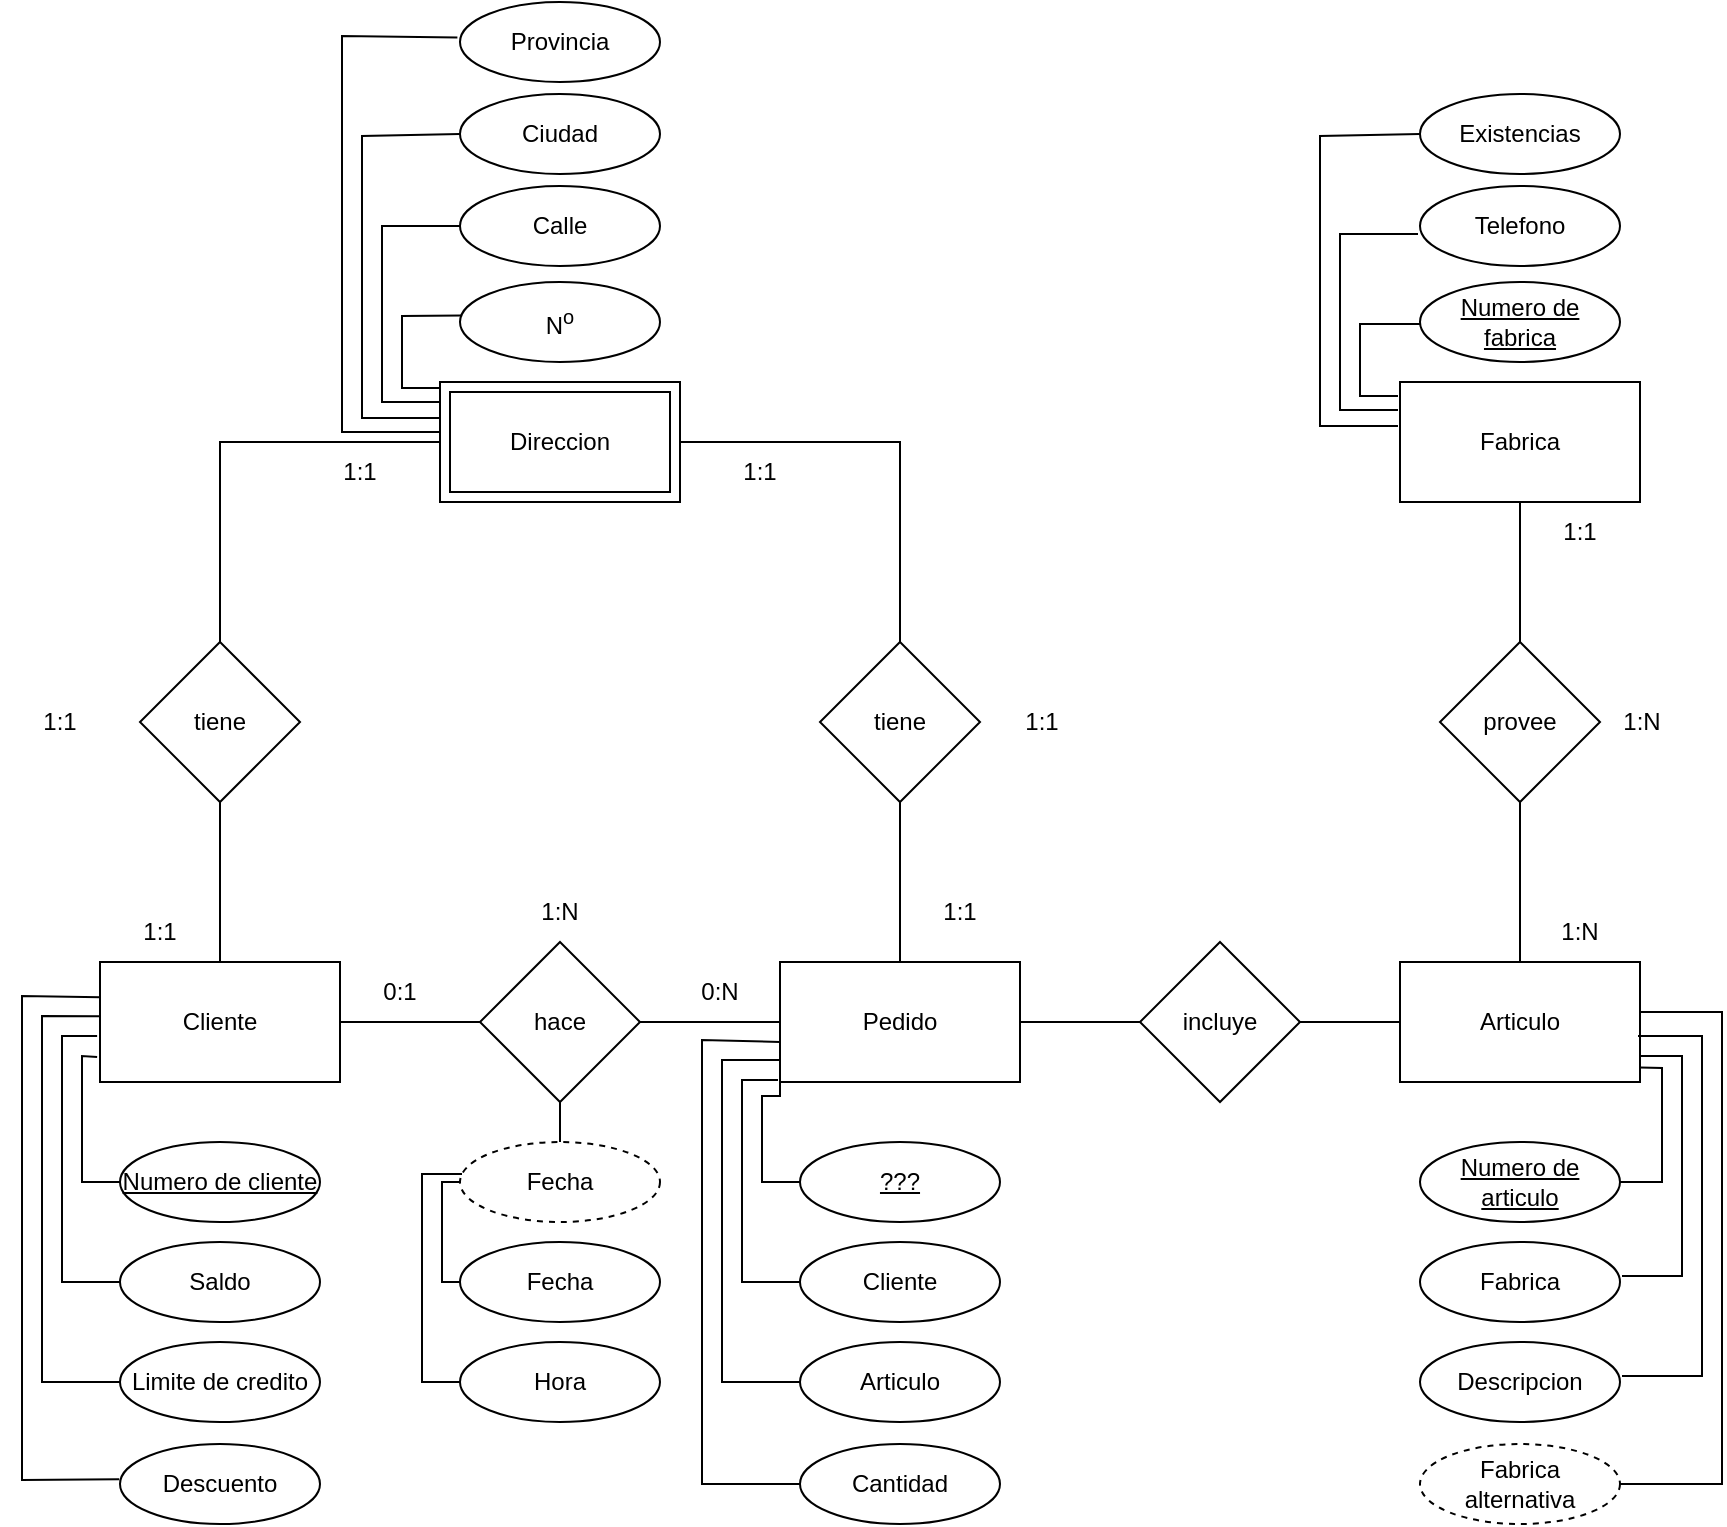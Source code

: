 <mxfile version="21.8.2" type="github">
  <diagram name="Página-1" id="89lUnM1CVFKgz8XGrqw-">
    <mxGraphModel dx="910" dy="1144" grid="1" gridSize="10" guides="1" tooltips="1" connect="1" arrows="1" fold="1" page="1" pageScale="1" pageWidth="1169" pageHeight="827" math="0" shadow="0">
      <root>
        <mxCell id="0" />
        <mxCell id="1" parent="0" />
        <mxCell id="3N2Si7GXqS0H-kLlzUNv-1" value="Articulo" style="rounded=0;whiteSpace=wrap;html=1;" vertex="1" parent="1">
          <mxGeometry x="729" y="483" width="120" height="60" as="geometry" />
        </mxCell>
        <mxCell id="3N2Si7GXqS0H-kLlzUNv-2" value="Cliente" style="rounded=0;whiteSpace=wrap;html=1;" vertex="1" parent="1">
          <mxGeometry x="79" y="483" width="120" height="60" as="geometry" />
        </mxCell>
        <mxCell id="3N2Si7GXqS0H-kLlzUNv-3" value="Pedido" style="rounded=0;whiteSpace=wrap;html=1;" vertex="1" parent="1">
          <mxGeometry x="419" y="483" width="120" height="60" as="geometry" />
        </mxCell>
        <mxCell id="3N2Si7GXqS0H-kLlzUNv-4" value="Fabrica" style="rounded=0;whiteSpace=wrap;html=1;" vertex="1" parent="1">
          <mxGeometry x="729" y="193" width="120" height="60" as="geometry" />
        </mxCell>
        <mxCell id="3N2Si7GXqS0H-kLlzUNv-6" value="hace" style="rhombus;whiteSpace=wrap;html=1;" vertex="1" parent="1">
          <mxGeometry x="269" y="473" width="80" height="80" as="geometry" />
        </mxCell>
        <mxCell id="3N2Si7GXqS0H-kLlzUNv-7" value="incluye" style="rhombus;whiteSpace=wrap;html=1;" vertex="1" parent="1">
          <mxGeometry x="599" y="473" width="80" height="80" as="geometry" />
        </mxCell>
        <mxCell id="3N2Si7GXqS0H-kLlzUNv-8" value="tiene" style="rhombus;whiteSpace=wrap;html=1;" vertex="1" parent="1">
          <mxGeometry x="99" y="323" width="80" height="80" as="geometry" />
        </mxCell>
        <mxCell id="3N2Si7GXqS0H-kLlzUNv-9" value="tiene" style="rhombus;whiteSpace=wrap;html=1;" vertex="1" parent="1">
          <mxGeometry x="439" y="323" width="80" height="80" as="geometry" />
        </mxCell>
        <mxCell id="3N2Si7GXqS0H-kLlzUNv-10" value="provee" style="rhombus;whiteSpace=wrap;html=1;" vertex="1" parent="1">
          <mxGeometry x="749" y="323" width="80" height="80" as="geometry" />
        </mxCell>
        <mxCell id="3N2Si7GXqS0H-kLlzUNv-11" value="" style="endArrow=none;html=1;rounded=0;entryX=1;entryY=0.5;entryDx=0;entryDy=0;" edge="1" parent="1" source="3N2Si7GXqS0H-kLlzUNv-6" target="3N2Si7GXqS0H-kLlzUNv-2">
          <mxGeometry width="50" height="50" relative="1" as="geometry">
            <mxPoint x="499" y="423" as="sourcePoint" />
            <mxPoint x="549" y="373" as="targetPoint" />
          </mxGeometry>
        </mxCell>
        <mxCell id="3N2Si7GXqS0H-kLlzUNv-12" value="" style="endArrow=none;html=1;rounded=0;entryX=0;entryY=0.5;entryDx=0;entryDy=0;exitX=1;exitY=0.5;exitDx=0;exitDy=0;" edge="1" parent="1" source="3N2Si7GXqS0H-kLlzUNv-6" target="3N2Si7GXqS0H-kLlzUNv-3">
          <mxGeometry width="50" height="50" relative="1" as="geometry">
            <mxPoint x="279" y="523" as="sourcePoint" />
            <mxPoint x="209" y="523" as="targetPoint" />
          </mxGeometry>
        </mxCell>
        <mxCell id="3N2Si7GXqS0H-kLlzUNv-13" value="" style="endArrow=none;html=1;rounded=0;entryX=0.5;entryY=0;entryDx=0;entryDy=0;exitX=0.5;exitY=1;exitDx=0;exitDy=0;" edge="1" parent="1" source="3N2Si7GXqS0H-kLlzUNv-8" target="3N2Si7GXqS0H-kLlzUNv-2">
          <mxGeometry width="50" height="50" relative="1" as="geometry">
            <mxPoint x="359" y="523" as="sourcePoint" />
            <mxPoint x="429" y="523" as="targetPoint" />
          </mxGeometry>
        </mxCell>
        <mxCell id="3N2Si7GXqS0H-kLlzUNv-14" value="" style="endArrow=none;html=1;rounded=0;entryX=0;entryY=0.5;entryDx=0;entryDy=0;exitX=0.5;exitY=0;exitDx=0;exitDy=0;" edge="1" parent="1" source="3N2Si7GXqS0H-kLlzUNv-8">
          <mxGeometry width="50" height="50" relative="1" as="geometry">
            <mxPoint x="149" y="413" as="sourcePoint" />
            <mxPoint x="249" y="223" as="targetPoint" />
            <Array as="points">
              <mxPoint x="139" y="223" />
            </Array>
          </mxGeometry>
        </mxCell>
        <mxCell id="3N2Si7GXqS0H-kLlzUNv-15" value="" style="endArrow=none;html=1;rounded=0;entryX=1;entryY=0.5;entryDx=0;entryDy=0;exitX=0.5;exitY=0;exitDx=0;exitDy=0;" edge="1" parent="1" source="3N2Si7GXqS0H-kLlzUNv-9">
          <mxGeometry width="50" height="50" relative="1" as="geometry">
            <mxPoint x="149" y="333" as="sourcePoint" />
            <mxPoint x="369" y="223" as="targetPoint" />
            <Array as="points">
              <mxPoint x="479" y="223" />
            </Array>
          </mxGeometry>
        </mxCell>
        <mxCell id="3N2Si7GXqS0H-kLlzUNv-16" value="" style="endArrow=none;html=1;rounded=0;exitX=1;exitY=0.5;exitDx=0;exitDy=0;" edge="1" parent="1" source="3N2Si7GXqS0H-kLlzUNv-3" target="3N2Si7GXqS0H-kLlzUNv-7">
          <mxGeometry width="50" height="50" relative="1" as="geometry">
            <mxPoint x="359" y="523" as="sourcePoint" />
            <mxPoint x="429" y="523" as="targetPoint" />
          </mxGeometry>
        </mxCell>
        <mxCell id="3N2Si7GXqS0H-kLlzUNv-17" value="Direccion" style="shape=ext;margin=3;double=1;whiteSpace=wrap;html=1;align=center;" vertex="1" parent="1">
          <mxGeometry x="249" y="193" width="120" height="60" as="geometry" />
        </mxCell>
        <mxCell id="3N2Si7GXqS0H-kLlzUNv-18" value="" style="endArrow=none;html=1;rounded=0;exitX=0.5;exitY=0;exitDx=0;exitDy=0;entryX=0.5;entryY=1;entryDx=0;entryDy=0;" edge="1" parent="1" source="3N2Si7GXqS0H-kLlzUNv-3" target="3N2Si7GXqS0H-kLlzUNv-9">
          <mxGeometry width="50" height="50" relative="1" as="geometry">
            <mxPoint x="549" y="523" as="sourcePoint" />
            <mxPoint x="609" y="523" as="targetPoint" />
          </mxGeometry>
        </mxCell>
        <mxCell id="3N2Si7GXqS0H-kLlzUNv-19" value="" style="endArrow=none;html=1;rounded=0;exitX=0;exitY=0.5;exitDx=0;exitDy=0;entryX=1;entryY=0.5;entryDx=0;entryDy=0;" edge="1" parent="1" source="3N2Si7GXqS0H-kLlzUNv-1" target="3N2Si7GXqS0H-kLlzUNv-7">
          <mxGeometry width="50" height="50" relative="1" as="geometry">
            <mxPoint x="489" y="493" as="sourcePoint" />
            <mxPoint x="489" y="413" as="targetPoint" />
          </mxGeometry>
        </mxCell>
        <mxCell id="3N2Si7GXqS0H-kLlzUNv-20" value="" style="endArrow=none;html=1;rounded=0;exitX=0.5;exitY=0;exitDx=0;exitDy=0;entryX=0.5;entryY=1;entryDx=0;entryDy=0;" edge="1" parent="1" source="3N2Si7GXqS0H-kLlzUNv-1" target="3N2Si7GXqS0H-kLlzUNv-10">
          <mxGeometry width="50" height="50" relative="1" as="geometry">
            <mxPoint x="739" y="523" as="sourcePoint" />
            <mxPoint x="689" y="523" as="targetPoint" />
          </mxGeometry>
        </mxCell>
        <mxCell id="3N2Si7GXqS0H-kLlzUNv-21" value="" style="endArrow=none;html=1;rounded=0;exitX=0.5;exitY=0;exitDx=0;exitDy=0;entryX=0.5;entryY=1;entryDx=0;entryDy=0;" edge="1" parent="1" source="3N2Si7GXqS0H-kLlzUNv-10" target="3N2Si7GXqS0H-kLlzUNv-4">
          <mxGeometry width="50" height="50" relative="1" as="geometry">
            <mxPoint x="799" y="493" as="sourcePoint" />
            <mxPoint x="799" y="413" as="targetPoint" />
          </mxGeometry>
        </mxCell>
        <mxCell id="3N2Si7GXqS0H-kLlzUNv-22" value="Numero de cliente" style="ellipse;whiteSpace=wrap;html=1;align=center;fontStyle=4;" vertex="1" parent="1">
          <mxGeometry x="89" y="573" width="100" height="40" as="geometry" />
        </mxCell>
        <mxCell id="3N2Si7GXqS0H-kLlzUNv-23" value="Numero de articulo" style="ellipse;whiteSpace=wrap;html=1;align=center;fontStyle=4;" vertex="1" parent="1">
          <mxGeometry x="739" y="573" width="100" height="40" as="geometry" />
        </mxCell>
        <mxCell id="3N2Si7GXqS0H-kLlzUNv-24" value="Numero de fabrica" style="ellipse;whiteSpace=wrap;html=1;align=center;fontStyle=4;" vertex="1" parent="1">
          <mxGeometry x="739" y="143" width="100" height="40" as="geometry" />
        </mxCell>
        <mxCell id="3N2Si7GXqS0H-kLlzUNv-25" value="???" style="ellipse;whiteSpace=wrap;html=1;align=center;fontStyle=4;" vertex="1" parent="1">
          <mxGeometry x="429" y="573" width="100" height="40" as="geometry" />
        </mxCell>
        <mxCell id="3N2Si7GXqS0H-kLlzUNv-26" value="Saldo" style="ellipse;whiteSpace=wrap;html=1;" vertex="1" parent="1">
          <mxGeometry x="89" y="623" width="100" height="40" as="geometry" />
        </mxCell>
        <mxCell id="3N2Si7GXqS0H-kLlzUNv-27" value="Limite de credito" style="ellipse;whiteSpace=wrap;html=1;" vertex="1" parent="1">
          <mxGeometry x="89" y="673" width="100" height="40" as="geometry" />
        </mxCell>
        <mxCell id="3N2Si7GXqS0H-kLlzUNv-28" value="Descuento" style="ellipse;whiteSpace=wrap;html=1;" vertex="1" parent="1">
          <mxGeometry x="89" y="724" width="100" height="40" as="geometry" />
        </mxCell>
        <mxCell id="3N2Si7GXqS0H-kLlzUNv-29" value="Fabrica" style="ellipse;whiteSpace=wrap;html=1;" vertex="1" parent="1">
          <mxGeometry x="739" y="623" width="100" height="40" as="geometry" />
        </mxCell>
        <mxCell id="3N2Si7GXqS0H-kLlzUNv-30" value="Descripcion" style="ellipse;whiteSpace=wrap;html=1;" vertex="1" parent="1">
          <mxGeometry x="739" y="673" width="100" height="40" as="geometry" />
        </mxCell>
        <mxCell id="3N2Si7GXqS0H-kLlzUNv-31" value="Fabrica alternativa" style="ellipse;whiteSpace=wrap;html=1;align=center;dashed=1;" vertex="1" parent="1">
          <mxGeometry x="739" y="724" width="100" height="40" as="geometry" />
        </mxCell>
        <mxCell id="3N2Si7GXqS0H-kLlzUNv-32" value="Telefono" style="ellipse;whiteSpace=wrap;html=1;" vertex="1" parent="1">
          <mxGeometry x="739" y="95" width="100" height="40" as="geometry" />
        </mxCell>
        <mxCell id="3N2Si7GXqS0H-kLlzUNv-33" value="Existencias" style="ellipse;whiteSpace=wrap;html=1;" vertex="1" parent="1">
          <mxGeometry x="739" y="49" width="100" height="40" as="geometry" />
        </mxCell>
        <mxCell id="3N2Si7GXqS0H-kLlzUNv-34" value="N&lt;sup&gt;o&lt;/sup&gt;" style="ellipse;whiteSpace=wrap;html=1;" vertex="1" parent="1">
          <mxGeometry x="259" y="143" width="100" height="40" as="geometry" />
        </mxCell>
        <mxCell id="3N2Si7GXqS0H-kLlzUNv-35" value="Calle" style="ellipse;whiteSpace=wrap;html=1;" vertex="1" parent="1">
          <mxGeometry x="259" y="95" width="100" height="40" as="geometry" />
        </mxCell>
        <mxCell id="3N2Si7GXqS0H-kLlzUNv-36" value="Ciudad" style="ellipse;whiteSpace=wrap;html=1;" vertex="1" parent="1">
          <mxGeometry x="259" y="49" width="100" height="40" as="geometry" />
        </mxCell>
        <mxCell id="3N2Si7GXqS0H-kLlzUNv-37" value="Provincia" style="ellipse;whiteSpace=wrap;html=1;" vertex="1" parent="1">
          <mxGeometry x="259" y="3" width="100" height="40" as="geometry" />
        </mxCell>
        <mxCell id="3N2Si7GXqS0H-kLlzUNv-38" value="Cliente" style="ellipse;whiteSpace=wrap;html=1;" vertex="1" parent="1">
          <mxGeometry x="429" y="623" width="100" height="40" as="geometry" />
        </mxCell>
        <mxCell id="3N2Si7GXqS0H-kLlzUNv-40" value="Articulo" style="ellipse;whiteSpace=wrap;html=1;" vertex="1" parent="1">
          <mxGeometry x="429" y="673" width="100" height="40" as="geometry" />
        </mxCell>
        <mxCell id="3N2Si7GXqS0H-kLlzUNv-41" value="Cantidad" style="ellipse;whiteSpace=wrap;html=1;" vertex="1" parent="1">
          <mxGeometry x="429" y="724" width="100" height="40" as="geometry" />
        </mxCell>
        <mxCell id="3N2Si7GXqS0H-kLlzUNv-42" value="Fecha" style="ellipse;whiteSpace=wrap;html=1;align=center;dashed=1;" vertex="1" parent="1">
          <mxGeometry x="259" y="573" width="100" height="40" as="geometry" />
        </mxCell>
        <mxCell id="3N2Si7GXqS0H-kLlzUNv-45" value="Fecha" style="ellipse;whiteSpace=wrap;html=1;" vertex="1" parent="1">
          <mxGeometry x="259" y="623" width="100" height="40" as="geometry" />
        </mxCell>
        <mxCell id="3N2Si7GXqS0H-kLlzUNv-46" value="Hora" style="ellipse;whiteSpace=wrap;html=1;" vertex="1" parent="1">
          <mxGeometry x="259" y="673" width="100" height="40" as="geometry" />
        </mxCell>
        <mxCell id="3N2Si7GXqS0H-kLlzUNv-47" value="" style="endArrow=none;html=1;rounded=0;entryX=-0.012;entryY=0.792;entryDx=0;entryDy=0;exitX=0;exitY=0.5;exitDx=0;exitDy=0;entryPerimeter=0;" edge="1" parent="1" source="3N2Si7GXqS0H-kLlzUNv-22" target="3N2Si7GXqS0H-kLlzUNv-2">
          <mxGeometry width="50" height="50" relative="1" as="geometry">
            <mxPoint x="149" y="413" as="sourcePoint" />
            <mxPoint x="149" y="493" as="targetPoint" />
            <Array as="points">
              <mxPoint x="70" y="593" />
              <mxPoint x="70" y="530" />
            </Array>
          </mxGeometry>
        </mxCell>
        <mxCell id="3N2Si7GXqS0H-kLlzUNv-48" value="" style="endArrow=none;html=1;rounded=0;entryX=-0.012;entryY=0.616;entryDx=0;entryDy=0;exitX=0;exitY=0.5;exitDx=0;exitDy=0;entryPerimeter=0;" edge="1" parent="1" source="3N2Si7GXqS0H-kLlzUNv-26" target="3N2Si7GXqS0H-kLlzUNv-2">
          <mxGeometry width="50" height="50" relative="1" as="geometry">
            <mxPoint x="99" y="603" as="sourcePoint" />
            <mxPoint x="88" y="541" as="targetPoint" />
            <Array as="points">
              <mxPoint x="60" y="643" />
              <mxPoint x="60" y="520" />
            </Array>
          </mxGeometry>
        </mxCell>
        <mxCell id="3N2Si7GXqS0H-kLlzUNv-49" value="" style="endArrow=none;html=1;rounded=0;entryX=-0.003;entryY=0.453;entryDx=0;entryDy=0;exitX=0;exitY=0.5;exitDx=0;exitDy=0;entryPerimeter=0;" edge="1" parent="1" source="3N2Si7GXqS0H-kLlzUNv-27" target="3N2Si7GXqS0H-kLlzUNv-2">
          <mxGeometry width="50" height="50" relative="1" as="geometry">
            <mxPoint x="99" y="653" as="sourcePoint" />
            <mxPoint x="88" y="530" as="targetPoint" />
            <Array as="points">
              <mxPoint x="50" y="693" />
              <mxPoint x="50" y="510" />
            </Array>
          </mxGeometry>
        </mxCell>
        <mxCell id="3N2Si7GXqS0H-kLlzUNv-50" value="" style="endArrow=none;html=1;rounded=0;entryX=0.002;entryY=0.294;entryDx=0;entryDy=0;exitX=-0.004;exitY=0.442;exitDx=0;exitDy=0;entryPerimeter=0;exitPerimeter=0;" edge="1" parent="1" source="3N2Si7GXqS0H-kLlzUNv-28" target="3N2Si7GXqS0H-kLlzUNv-2">
          <mxGeometry width="50" height="50" relative="1" as="geometry">
            <mxPoint x="99" y="703" as="sourcePoint" />
            <mxPoint x="89" y="520" as="targetPoint" />
            <Array as="points">
              <mxPoint x="40" y="742" />
              <mxPoint x="40" y="500" />
            </Array>
          </mxGeometry>
        </mxCell>
        <mxCell id="3N2Si7GXqS0H-kLlzUNv-60" value="" style="endArrow=none;html=1;rounded=0;entryX=0;entryY=1;entryDx=0;entryDy=0;exitX=0;exitY=0.5;exitDx=0;exitDy=0;" edge="1" parent="1" source="3N2Si7GXqS0H-kLlzUNv-25" target="3N2Si7GXqS0H-kLlzUNv-3">
          <mxGeometry width="50" height="50" relative="1" as="geometry">
            <mxPoint x="429" y="615" as="sourcePoint" />
            <mxPoint x="418" y="553" as="targetPoint" />
            <Array as="points">
              <mxPoint x="410" y="593" />
              <mxPoint x="410" y="550" />
              <mxPoint x="419" y="550" />
            </Array>
          </mxGeometry>
        </mxCell>
        <mxCell id="3N2Si7GXqS0H-kLlzUNv-61" value="" style="endArrow=none;html=1;rounded=0;entryX=-0.012;entryY=0.616;entryDx=0;entryDy=0;exitX=0;exitY=0.5;exitDx=0;exitDy=0;entryPerimeter=0;" edge="1" parent="1" source="3N2Si7GXqS0H-kLlzUNv-38">
          <mxGeometry width="50" height="50" relative="1" as="geometry">
            <mxPoint x="429" y="665" as="sourcePoint" />
            <mxPoint x="418" y="542" as="targetPoint" />
            <Array as="points">
              <mxPoint x="400" y="643" />
              <mxPoint x="400" y="542" />
            </Array>
          </mxGeometry>
        </mxCell>
        <mxCell id="3N2Si7GXqS0H-kLlzUNv-62" value="" style="endArrow=none;html=1;rounded=0;entryX=-0.003;entryY=0.453;entryDx=0;entryDy=0;exitX=0;exitY=0.5;exitDx=0;exitDy=0;entryPerimeter=0;" edge="1" parent="1" source="3N2Si7GXqS0H-kLlzUNv-40">
          <mxGeometry width="50" height="50" relative="1" as="geometry">
            <mxPoint x="429" y="715" as="sourcePoint" />
            <mxPoint x="419" y="532" as="targetPoint" />
            <Array as="points">
              <mxPoint x="390" y="693" />
              <mxPoint x="390" y="532" />
            </Array>
          </mxGeometry>
        </mxCell>
        <mxCell id="3N2Si7GXqS0H-kLlzUNv-63" value="" style="endArrow=none;html=1;rounded=0;entryX=0.002;entryY=0.294;entryDx=0;entryDy=0;exitX=0;exitY=0.5;exitDx=0;exitDy=0;entryPerimeter=0;" edge="1" parent="1" source="3N2Si7GXqS0H-kLlzUNv-41">
          <mxGeometry width="50" height="50" relative="1" as="geometry">
            <mxPoint x="429" y="764" as="sourcePoint" />
            <mxPoint x="419" y="523" as="targetPoint" />
            <Array as="points">
              <mxPoint x="380" y="744" />
              <mxPoint x="380" y="522" />
            </Array>
          </mxGeometry>
        </mxCell>
        <mxCell id="3N2Si7GXqS0H-kLlzUNv-64" value="" style="endArrow=none;html=1;rounded=0;entryX=-0.012;entryY=0.792;entryDx=0;entryDy=0;exitX=0.011;exitY=0.419;exitDx=0;exitDy=0;entryPerimeter=0;exitPerimeter=0;" edge="1" parent="1" source="3N2Si7GXqS0H-kLlzUNv-34">
          <mxGeometry width="50" height="50" relative="1" as="geometry">
            <mxPoint x="259" y="161" as="sourcePoint" />
            <mxPoint x="249" y="196" as="targetPoint" />
            <Array as="points">
              <mxPoint x="230" y="160" />
              <mxPoint x="230" y="196" />
            </Array>
          </mxGeometry>
        </mxCell>
        <mxCell id="3N2Si7GXqS0H-kLlzUNv-65" value="" style="endArrow=none;html=1;rounded=0;entryX=-0.012;entryY=0.616;entryDx=0;entryDy=0;exitX=0;exitY=0.5;exitDx=0;exitDy=0;entryPerimeter=0;" edge="1" parent="1" source="3N2Si7GXqS0H-kLlzUNv-35">
          <mxGeometry width="50" height="50" relative="1" as="geometry">
            <mxPoint x="238" y="80" as="sourcePoint" />
            <mxPoint x="249" y="203" as="targetPoint" />
            <Array as="points">
              <mxPoint x="220" y="115" />
              <mxPoint x="220" y="203" />
            </Array>
          </mxGeometry>
        </mxCell>
        <mxCell id="3N2Si7GXqS0H-kLlzUNv-66" value="" style="endArrow=none;html=1;rounded=0;entryX=-0.003;entryY=0.453;entryDx=0;entryDy=0;exitX=0;exitY=0.5;exitDx=0;exitDy=0;entryPerimeter=0;" edge="1" parent="1" source="3N2Si7GXqS0H-kLlzUNv-36">
          <mxGeometry width="50" height="50" relative="1" as="geometry">
            <mxPoint x="239" y="28" as="sourcePoint" />
            <mxPoint x="249" y="211" as="targetPoint" />
            <Array as="points">
              <mxPoint x="210" y="70" />
              <mxPoint x="210" y="211" />
            </Array>
          </mxGeometry>
        </mxCell>
        <mxCell id="3N2Si7GXqS0H-kLlzUNv-67" value="" style="endArrow=none;html=1;rounded=0;entryX=0.002;entryY=0.294;entryDx=0;entryDy=0;exitX=-0.013;exitY=0.444;exitDx=0;exitDy=0;entryPerimeter=0;exitPerimeter=0;" edge="1" parent="1" source="3N2Si7GXqS0H-kLlzUNv-37">
          <mxGeometry width="50" height="50" relative="1" as="geometry">
            <mxPoint x="239" y="-23" as="sourcePoint" />
            <mxPoint x="249" y="218" as="targetPoint" />
            <Array as="points">
              <mxPoint x="200" y="20" />
              <mxPoint x="200" y="218" />
            </Array>
          </mxGeometry>
        </mxCell>
        <mxCell id="3N2Si7GXqS0H-kLlzUNv-68" value="" style="endArrow=none;html=1;rounded=0;entryX=-0.012;entryY=0.792;entryDx=0;entryDy=0;exitX=0.011;exitY=0.419;exitDx=0;exitDy=0;entryPerimeter=0;exitPerimeter=0;" edge="1" parent="1">
          <mxGeometry width="50" height="50" relative="1" as="geometry">
            <mxPoint x="739" y="164" as="sourcePoint" />
            <mxPoint x="728" y="200" as="targetPoint" />
            <Array as="points">
              <mxPoint x="709" y="164" />
              <mxPoint x="709" y="200" />
            </Array>
          </mxGeometry>
        </mxCell>
        <mxCell id="3N2Si7GXqS0H-kLlzUNv-69" value="" style="endArrow=none;html=1;rounded=0;entryX=-0.012;entryY=0.616;entryDx=0;entryDy=0;exitX=0;exitY=0.5;exitDx=0;exitDy=0;entryPerimeter=0;" edge="1" parent="1">
          <mxGeometry width="50" height="50" relative="1" as="geometry">
            <mxPoint x="738" y="119" as="sourcePoint" />
            <mxPoint x="728" y="207" as="targetPoint" />
            <Array as="points">
              <mxPoint x="699" y="119" />
              <mxPoint x="699" y="207" />
            </Array>
          </mxGeometry>
        </mxCell>
        <mxCell id="3N2Si7GXqS0H-kLlzUNv-70" value="" style="endArrow=none;html=1;rounded=0;entryX=-0.003;entryY=0.453;entryDx=0;entryDy=0;exitX=0;exitY=0.5;exitDx=0;exitDy=0;entryPerimeter=0;" edge="1" parent="1" source="3N2Si7GXqS0H-kLlzUNv-33">
          <mxGeometry width="50" height="50" relative="1" as="geometry">
            <mxPoint x="738" y="73" as="sourcePoint" />
            <mxPoint x="728" y="215" as="targetPoint" />
            <Array as="points">
              <mxPoint x="689" y="70" />
              <mxPoint x="689" y="215" />
            </Array>
          </mxGeometry>
        </mxCell>
        <mxCell id="3N2Si7GXqS0H-kLlzUNv-76" value="" style="endArrow=none;html=1;rounded=0;exitX=0.999;exitY=0.88;exitDx=0;exitDy=0;entryX=1;entryY=0.5;entryDx=0;entryDy=0;exitPerimeter=0;" edge="1" parent="1" source="3N2Si7GXqS0H-kLlzUNv-1" target="3N2Si7GXqS0H-kLlzUNv-23">
          <mxGeometry width="50" height="50" relative="1" as="geometry">
            <mxPoint x="739" y="523" as="sourcePoint" />
            <mxPoint x="689" y="523" as="targetPoint" />
            <Array as="points">
              <mxPoint x="860" y="536" />
              <mxPoint x="860" y="593" />
            </Array>
          </mxGeometry>
        </mxCell>
        <mxCell id="3N2Si7GXqS0H-kLlzUNv-79" value="" style="endArrow=none;html=1;rounded=0;exitX=0.999;exitY=0.88;exitDx=0;exitDy=0;exitPerimeter=0;" edge="1" parent="1">
          <mxGeometry width="50" height="50" relative="1" as="geometry">
            <mxPoint x="849" y="530" as="sourcePoint" />
            <mxPoint x="840" y="640" as="targetPoint" />
            <Array as="points">
              <mxPoint x="870" y="530" />
              <mxPoint x="870" y="640" />
            </Array>
          </mxGeometry>
        </mxCell>
        <mxCell id="3N2Si7GXqS0H-kLlzUNv-80" value="" style="endArrow=none;html=1;rounded=0;exitX=0.999;exitY=0.88;exitDx=0;exitDy=0;exitPerimeter=0;" edge="1" parent="1">
          <mxGeometry width="50" height="50" relative="1" as="geometry">
            <mxPoint x="848" y="520" as="sourcePoint" />
            <mxPoint x="840" y="690" as="targetPoint" />
            <Array as="points">
              <mxPoint x="880" y="520" />
              <mxPoint x="880" y="690" />
            </Array>
          </mxGeometry>
        </mxCell>
        <mxCell id="3N2Si7GXqS0H-kLlzUNv-81" value="" style="endArrow=none;html=1;rounded=0;exitX=0.999;exitY=0.88;exitDx=0;exitDy=0;exitPerimeter=0;entryX=1;entryY=0.5;entryDx=0;entryDy=0;" edge="1" parent="1" target="3N2Si7GXqS0H-kLlzUNv-31">
          <mxGeometry width="50" height="50" relative="1" as="geometry">
            <mxPoint x="849" y="508" as="sourcePoint" />
            <mxPoint x="841" y="678" as="targetPoint" />
            <Array as="points">
              <mxPoint x="890" y="508" />
              <mxPoint x="890" y="744" />
            </Array>
          </mxGeometry>
        </mxCell>
        <mxCell id="3N2Si7GXqS0H-kLlzUNv-82" value="" style="endArrow=none;html=1;rounded=0;exitX=0.5;exitY=1;exitDx=0;exitDy=0;entryX=0.5;entryY=0;entryDx=0;entryDy=0;" edge="1" parent="1" source="3N2Si7GXqS0H-kLlzUNv-6" target="3N2Si7GXqS0H-kLlzUNv-42">
          <mxGeometry width="50" height="50" relative="1" as="geometry">
            <mxPoint x="279" y="523" as="sourcePoint" />
            <mxPoint x="310" y="570" as="targetPoint" />
          </mxGeometry>
        </mxCell>
        <mxCell id="3N2Si7GXqS0H-kLlzUNv-83" value="" style="endArrow=none;html=1;rounded=0;exitX=0;exitY=0.5;exitDx=0;exitDy=0;entryX=0;entryY=0.5;entryDx=0;entryDy=0;" edge="1" parent="1" source="3N2Si7GXqS0H-kLlzUNv-45" target="3N2Si7GXqS0H-kLlzUNv-42">
          <mxGeometry width="50" height="50" relative="1" as="geometry">
            <mxPoint x="319" y="563" as="sourcePoint" />
            <mxPoint x="319" y="583" as="targetPoint" />
            <Array as="points">
              <mxPoint x="250" y="643" />
              <mxPoint x="250" y="593" />
            </Array>
          </mxGeometry>
        </mxCell>
        <mxCell id="3N2Si7GXqS0H-kLlzUNv-84" value="" style="endArrow=none;html=1;rounded=0;exitX=0;exitY=0.5;exitDx=0;exitDy=0;entryX=0;entryY=0.5;entryDx=0;entryDy=0;" edge="1" parent="1" source="3N2Si7GXqS0H-kLlzUNv-46">
          <mxGeometry width="50" height="50" relative="1" as="geometry">
            <mxPoint x="260" y="639" as="sourcePoint" />
            <mxPoint x="260" y="589" as="targetPoint" />
            <Array as="points">
              <mxPoint x="240" y="693" />
              <mxPoint x="240" y="589" />
            </Array>
          </mxGeometry>
        </mxCell>
        <mxCell id="3N2Si7GXqS0H-kLlzUNv-85" value="0:N" style="text;html=1;strokeColor=none;fillColor=none;align=center;verticalAlign=middle;whiteSpace=wrap;rounded=0;" vertex="1" parent="1">
          <mxGeometry x="359" y="483" width="60" height="30" as="geometry" />
        </mxCell>
        <mxCell id="3N2Si7GXqS0H-kLlzUNv-86" value="0:1" style="text;html=1;strokeColor=none;fillColor=none;align=center;verticalAlign=middle;whiteSpace=wrap;rounded=0;" vertex="1" parent="1">
          <mxGeometry x="199" y="483" width="60" height="30" as="geometry" />
        </mxCell>
        <mxCell id="3N2Si7GXqS0H-kLlzUNv-87" value="1:N" style="text;html=1;strokeColor=none;fillColor=none;align=center;verticalAlign=middle;whiteSpace=wrap;rounded=0;" vertex="1" parent="1">
          <mxGeometry x="279" y="443" width="60" height="30" as="geometry" />
        </mxCell>
        <mxCell id="3N2Si7GXqS0H-kLlzUNv-88" value="1:1" style="text;html=1;strokeColor=none;fillColor=none;align=center;verticalAlign=middle;whiteSpace=wrap;rounded=0;" vertex="1" parent="1">
          <mxGeometry x="79" y="453" width="60" height="30" as="geometry" />
        </mxCell>
        <mxCell id="3N2Si7GXqS0H-kLlzUNv-89" value="1:1" style="text;html=1;strokeColor=none;fillColor=none;align=center;verticalAlign=middle;whiteSpace=wrap;rounded=0;" vertex="1" parent="1">
          <mxGeometry x="179" y="223" width="60" height="30" as="geometry" />
        </mxCell>
        <mxCell id="3N2Si7GXqS0H-kLlzUNv-90" value="1:1" style="text;html=1;strokeColor=none;fillColor=none;align=center;verticalAlign=middle;whiteSpace=wrap;rounded=0;" vertex="1" parent="1">
          <mxGeometry x="29" y="348" width="60" height="30" as="geometry" />
        </mxCell>
        <mxCell id="3N2Si7GXqS0H-kLlzUNv-91" value="1:1" style="text;html=1;strokeColor=none;fillColor=none;align=center;verticalAlign=middle;whiteSpace=wrap;rounded=0;" vertex="1" parent="1">
          <mxGeometry x="379" y="223" width="60" height="30" as="geometry" />
        </mxCell>
        <mxCell id="3N2Si7GXqS0H-kLlzUNv-92" value="1:1" style="text;html=1;strokeColor=none;fillColor=none;align=center;verticalAlign=middle;whiteSpace=wrap;rounded=0;" vertex="1" parent="1">
          <mxGeometry x="479" y="443" width="60" height="30" as="geometry" />
        </mxCell>
        <mxCell id="3N2Si7GXqS0H-kLlzUNv-93" value="1:1" style="text;html=1;strokeColor=none;fillColor=none;align=center;verticalAlign=middle;whiteSpace=wrap;rounded=0;" vertex="1" parent="1">
          <mxGeometry x="520" y="348" width="60" height="30" as="geometry" />
        </mxCell>
        <mxCell id="3N2Si7GXqS0H-kLlzUNv-95" value="1:1" style="text;html=1;strokeColor=none;fillColor=none;align=center;verticalAlign=middle;whiteSpace=wrap;rounded=0;" vertex="1" parent="1">
          <mxGeometry x="789" y="253" width="60" height="30" as="geometry" />
        </mxCell>
        <mxCell id="3N2Si7GXqS0H-kLlzUNv-96" value="1:N" style="text;html=1;strokeColor=none;fillColor=none;align=center;verticalAlign=middle;whiteSpace=wrap;rounded=0;" vertex="1" parent="1">
          <mxGeometry x="789" y="453" width="60" height="30" as="geometry" />
        </mxCell>
        <mxCell id="3N2Si7GXqS0H-kLlzUNv-97" value="1:N" style="text;html=1;strokeColor=none;fillColor=none;align=center;verticalAlign=middle;whiteSpace=wrap;rounded=0;" vertex="1" parent="1">
          <mxGeometry x="820" y="348" width="60" height="30" as="geometry" />
        </mxCell>
      </root>
    </mxGraphModel>
  </diagram>
</mxfile>
